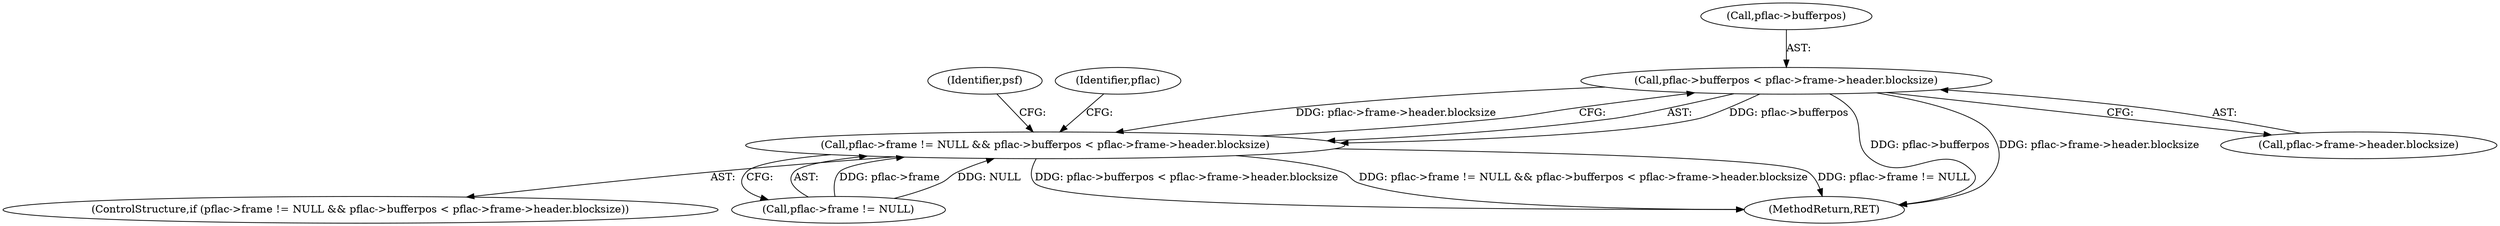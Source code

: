 digraph "0_libsndfile_60b234301adf258786d8b90be5c1d437fc8799e0_0@pointer" {
"1000137" [label="(Call,pflac->bufferpos < pflac->frame->header.blocksize)"];
"1000131" [label="(Call,pflac->frame != NULL && pflac->bufferpos < pflac->frame->header.blocksize)"];
"1000149" [label="(Identifier,psf)"];
"1000184" [label="(MethodReturn,RET)"];
"1000153" [label="(Identifier,pflac)"];
"1000141" [label="(Call,pflac->frame->header.blocksize)"];
"1000137" [label="(Call,pflac->bufferpos < pflac->frame->header.blocksize)"];
"1000138" [label="(Call,pflac->bufferpos)"];
"1000130" [label="(ControlStructure,if (pflac->frame != NULL && pflac->bufferpos < pflac->frame->header.blocksize))"];
"1000131" [label="(Call,pflac->frame != NULL && pflac->bufferpos < pflac->frame->header.blocksize)"];
"1000132" [label="(Call,pflac->frame != NULL)"];
"1000137" -> "1000131"  [label="AST: "];
"1000137" -> "1000141"  [label="CFG: "];
"1000138" -> "1000137"  [label="AST: "];
"1000141" -> "1000137"  [label="AST: "];
"1000131" -> "1000137"  [label="CFG: "];
"1000137" -> "1000184"  [label="DDG: pflac->bufferpos"];
"1000137" -> "1000184"  [label="DDG: pflac->frame->header.blocksize"];
"1000137" -> "1000131"  [label="DDG: pflac->bufferpos"];
"1000137" -> "1000131"  [label="DDG: pflac->frame->header.blocksize"];
"1000131" -> "1000130"  [label="AST: "];
"1000131" -> "1000132"  [label="CFG: "];
"1000132" -> "1000131"  [label="AST: "];
"1000149" -> "1000131"  [label="CFG: "];
"1000153" -> "1000131"  [label="CFG: "];
"1000131" -> "1000184"  [label="DDG: pflac->frame != NULL && pflac->bufferpos < pflac->frame->header.blocksize"];
"1000131" -> "1000184"  [label="DDG: pflac->frame != NULL"];
"1000131" -> "1000184"  [label="DDG: pflac->bufferpos < pflac->frame->header.blocksize"];
"1000132" -> "1000131"  [label="DDG: pflac->frame"];
"1000132" -> "1000131"  [label="DDG: NULL"];
}

